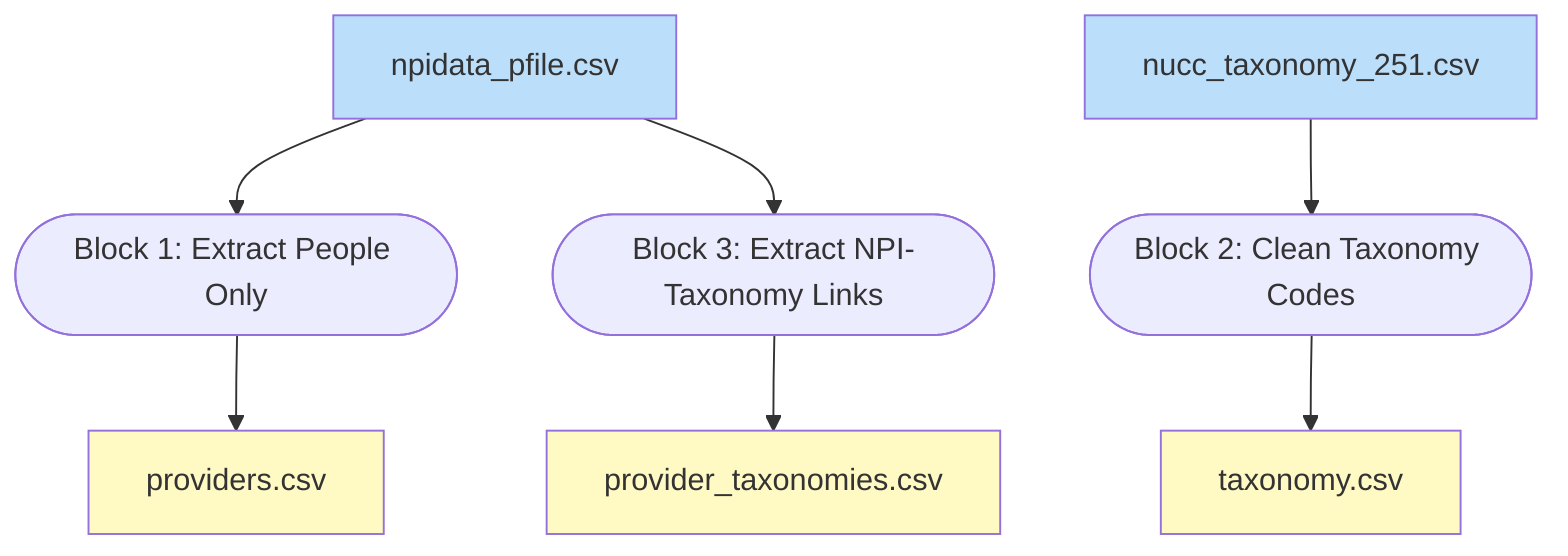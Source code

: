 flowchart TD
    A["npidata_pfile.csv"] --> B(["Block 1: Extract People Only"]) & D(["Block 3: Extract NPI-Taxonomy Links"])
    B --> C["providers.csv"]
    D --> E["provider_taxonomies.csv"]
    F["nucc_taxonomy_251.csv"] --> G(["Block 2: Clean Taxonomy Codes"])
    G --> H["taxonomy.csv"]

    style A fill:#BBDEFB
    style C fill:#FFF9C4
    style E fill:#FFF9C4
    style F fill:#BBDEFB
    style H fill:#FFF9C4